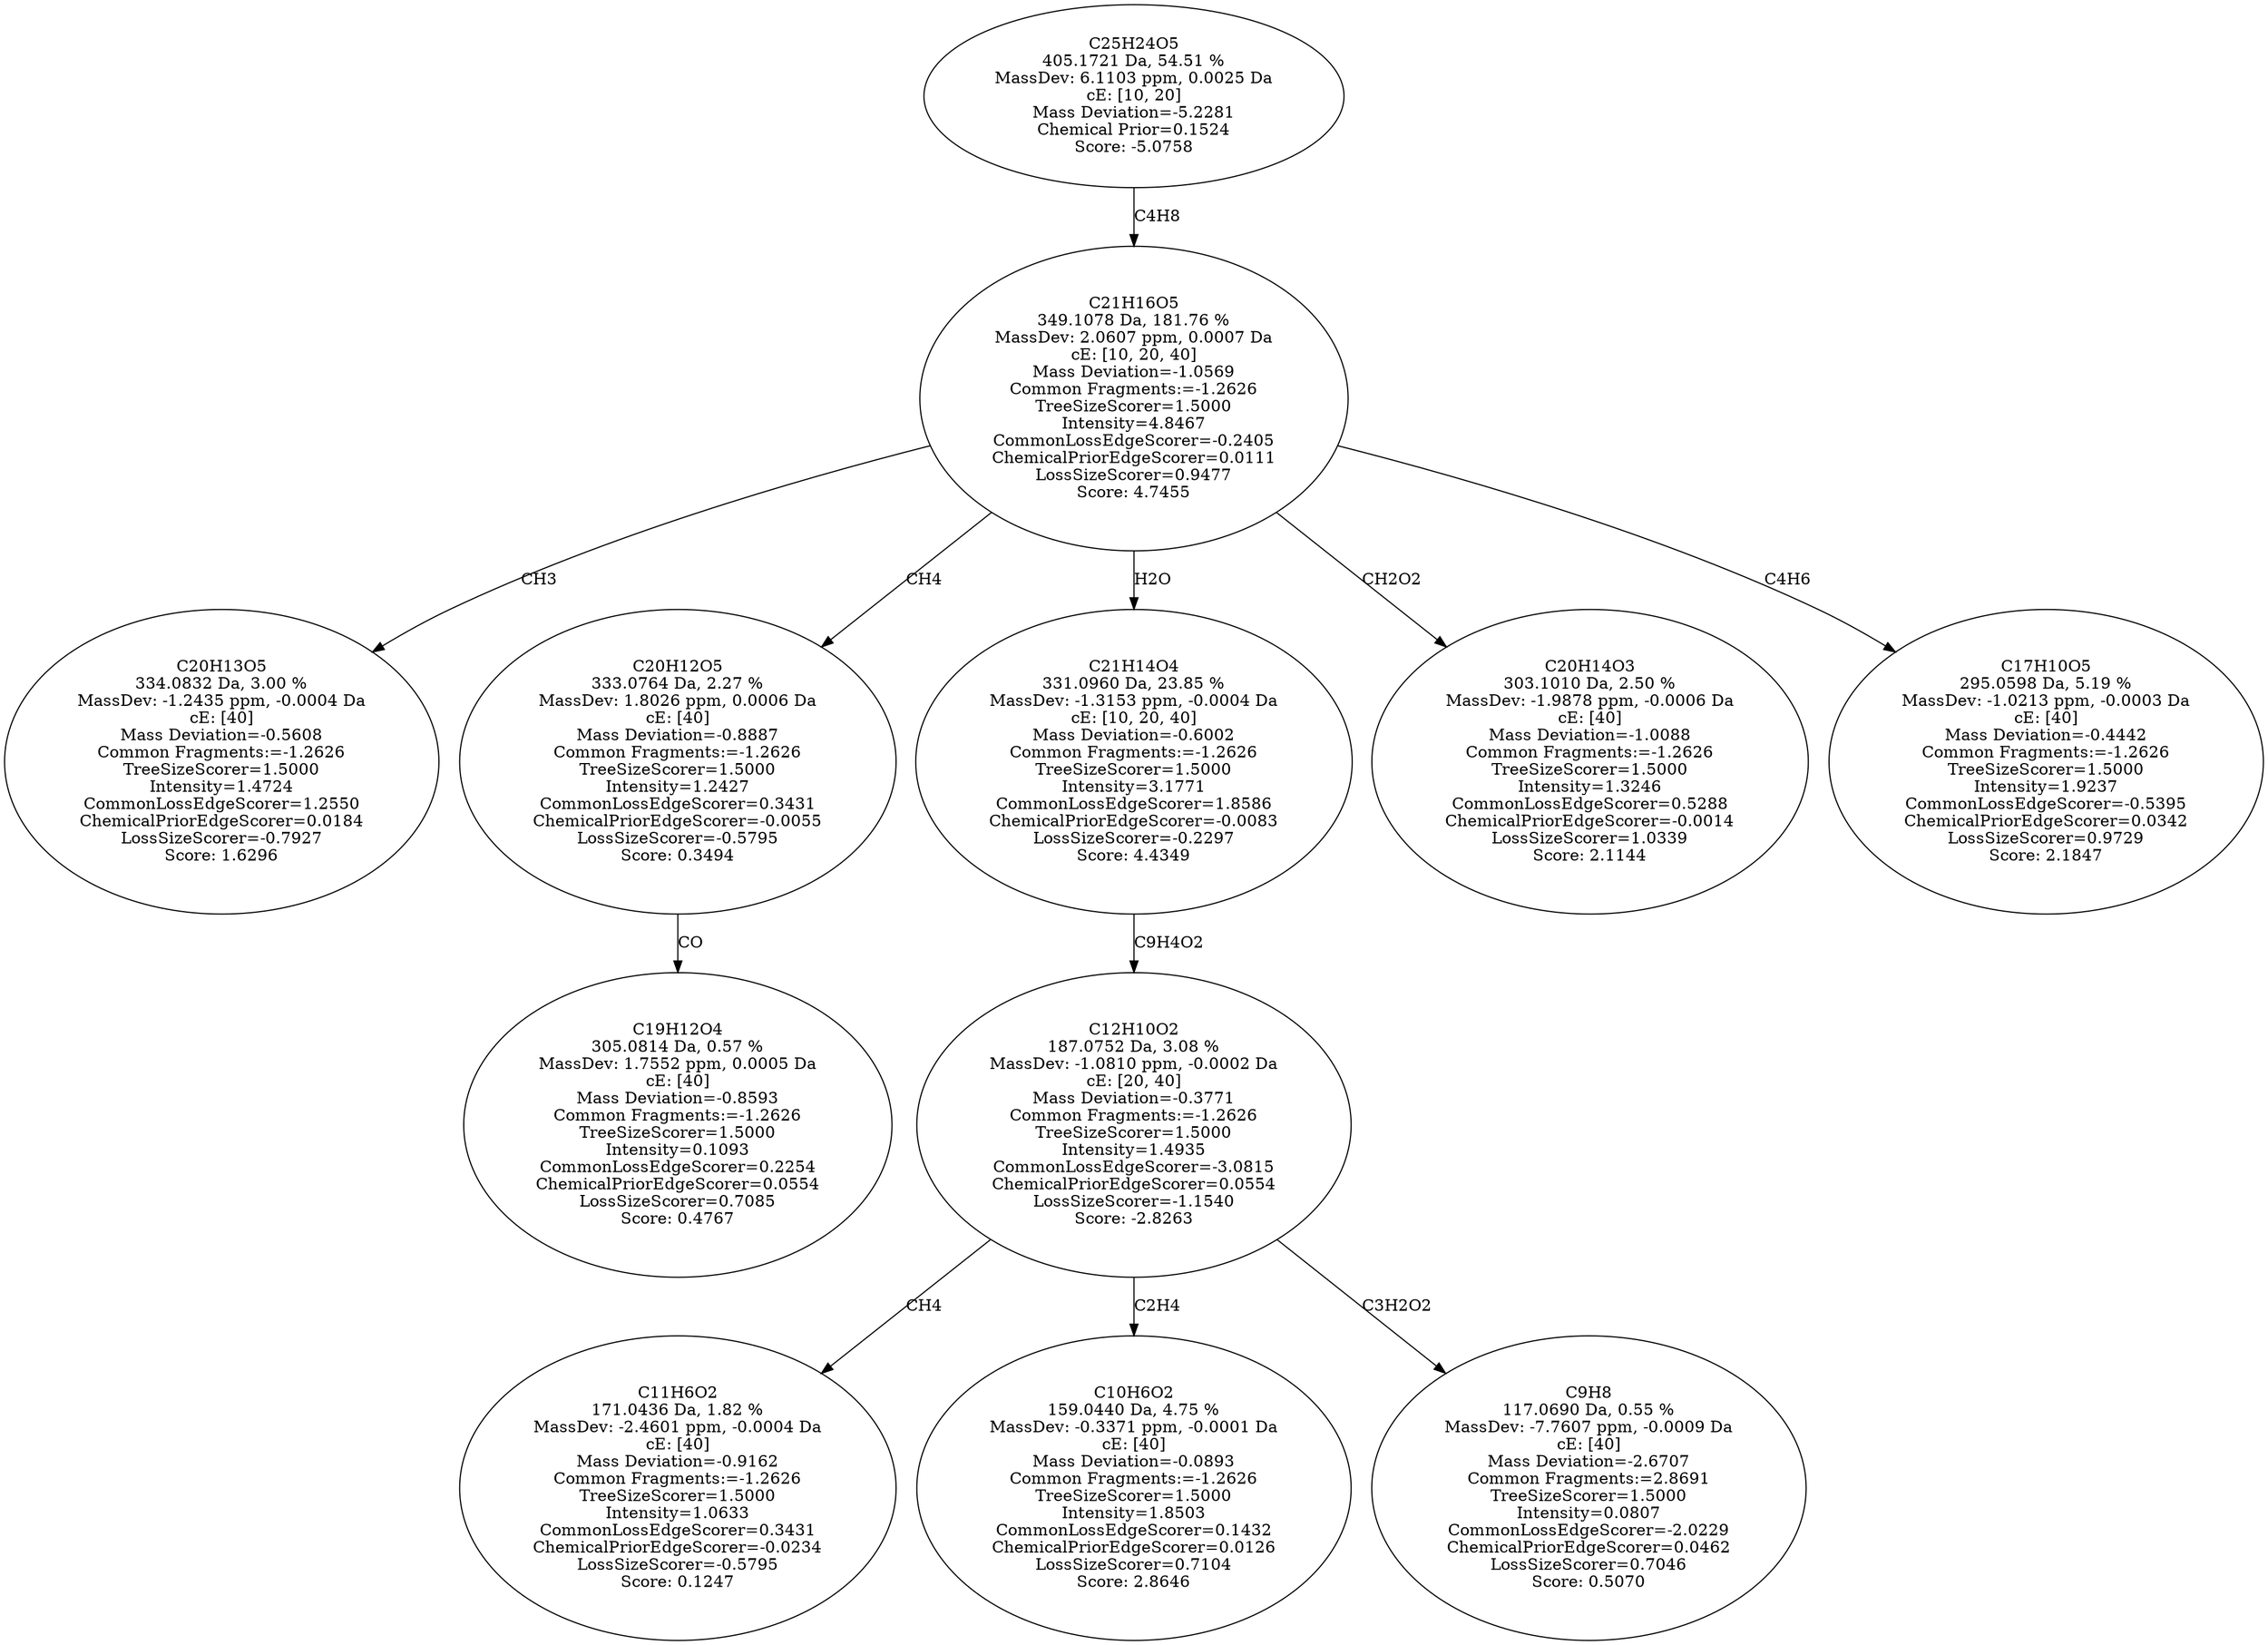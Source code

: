 strict digraph {
v1 [label="C20H13O5\n334.0832 Da, 3.00 %\nMassDev: -1.2435 ppm, -0.0004 Da\ncE: [40]\nMass Deviation=-0.5608\nCommon Fragments:=-1.2626\nTreeSizeScorer=1.5000\nIntensity=1.4724\nCommonLossEdgeScorer=1.2550\nChemicalPriorEdgeScorer=0.0184\nLossSizeScorer=-0.7927\nScore: 1.6296"];
v2 [label="C19H12O4\n305.0814 Da, 0.57 %\nMassDev: 1.7552 ppm, 0.0005 Da\ncE: [40]\nMass Deviation=-0.8593\nCommon Fragments:=-1.2626\nTreeSizeScorer=1.5000\nIntensity=0.1093\nCommonLossEdgeScorer=0.2254\nChemicalPriorEdgeScorer=0.0554\nLossSizeScorer=0.7085\nScore: 0.4767"];
v3 [label="C20H12O5\n333.0764 Da, 2.27 %\nMassDev: 1.8026 ppm, 0.0006 Da\ncE: [40]\nMass Deviation=-0.8887\nCommon Fragments:=-1.2626\nTreeSizeScorer=1.5000\nIntensity=1.2427\nCommonLossEdgeScorer=0.3431\nChemicalPriorEdgeScorer=-0.0055\nLossSizeScorer=-0.5795\nScore: 0.3494"];
v4 [label="C11H6O2\n171.0436 Da, 1.82 %\nMassDev: -2.4601 ppm, -0.0004 Da\ncE: [40]\nMass Deviation=-0.9162\nCommon Fragments:=-1.2626\nTreeSizeScorer=1.5000\nIntensity=1.0633\nCommonLossEdgeScorer=0.3431\nChemicalPriorEdgeScorer=-0.0234\nLossSizeScorer=-0.5795\nScore: 0.1247"];
v5 [label="C10H6O2\n159.0440 Da, 4.75 %\nMassDev: -0.3371 ppm, -0.0001 Da\ncE: [40]\nMass Deviation=-0.0893\nCommon Fragments:=-1.2626\nTreeSizeScorer=1.5000\nIntensity=1.8503\nCommonLossEdgeScorer=0.1432\nChemicalPriorEdgeScorer=0.0126\nLossSizeScorer=0.7104\nScore: 2.8646"];
v6 [label="C9H8\n117.0690 Da, 0.55 %\nMassDev: -7.7607 ppm, -0.0009 Da\ncE: [40]\nMass Deviation=-2.6707\nCommon Fragments:=2.8691\nTreeSizeScorer=1.5000\nIntensity=0.0807\nCommonLossEdgeScorer=-2.0229\nChemicalPriorEdgeScorer=0.0462\nLossSizeScorer=0.7046\nScore: 0.5070"];
v7 [label="C12H10O2\n187.0752 Da, 3.08 %\nMassDev: -1.0810 ppm, -0.0002 Da\ncE: [20, 40]\nMass Deviation=-0.3771\nCommon Fragments:=-1.2626\nTreeSizeScorer=1.5000\nIntensity=1.4935\nCommonLossEdgeScorer=-3.0815\nChemicalPriorEdgeScorer=0.0554\nLossSizeScorer=-1.1540\nScore: -2.8263"];
v8 [label="C21H14O4\n331.0960 Da, 23.85 %\nMassDev: -1.3153 ppm, -0.0004 Da\ncE: [10, 20, 40]\nMass Deviation=-0.6002\nCommon Fragments:=-1.2626\nTreeSizeScorer=1.5000\nIntensity=3.1771\nCommonLossEdgeScorer=1.8586\nChemicalPriorEdgeScorer=-0.0083\nLossSizeScorer=-0.2297\nScore: 4.4349"];
v9 [label="C20H14O3\n303.1010 Da, 2.50 %\nMassDev: -1.9878 ppm, -0.0006 Da\ncE: [40]\nMass Deviation=-1.0088\nCommon Fragments:=-1.2626\nTreeSizeScorer=1.5000\nIntensity=1.3246\nCommonLossEdgeScorer=0.5288\nChemicalPriorEdgeScorer=-0.0014\nLossSizeScorer=1.0339\nScore: 2.1144"];
v10 [label="C17H10O5\n295.0598 Da, 5.19 %\nMassDev: -1.0213 ppm, -0.0003 Da\ncE: [40]\nMass Deviation=-0.4442\nCommon Fragments:=-1.2626\nTreeSizeScorer=1.5000\nIntensity=1.9237\nCommonLossEdgeScorer=-0.5395\nChemicalPriorEdgeScorer=0.0342\nLossSizeScorer=0.9729\nScore: 2.1847"];
v11 [label="C21H16O5\n349.1078 Da, 181.76 %\nMassDev: 2.0607 ppm, 0.0007 Da\ncE: [10, 20, 40]\nMass Deviation=-1.0569\nCommon Fragments:=-1.2626\nTreeSizeScorer=1.5000\nIntensity=4.8467\nCommonLossEdgeScorer=-0.2405\nChemicalPriorEdgeScorer=0.0111\nLossSizeScorer=0.9477\nScore: 4.7455"];
v12 [label="C25H24O5\n405.1721 Da, 54.51 %\nMassDev: 6.1103 ppm, 0.0025 Da\ncE: [10, 20]\nMass Deviation=-5.2281\nChemical Prior=0.1524\nScore: -5.0758"];
v11 -> v1 [label="CH3"];
v3 -> v2 [label="CO"];
v11 -> v3 [label="CH4"];
v7 -> v4 [label="CH4"];
v7 -> v5 [label="C2H4"];
v7 -> v6 [label="C3H2O2"];
v8 -> v7 [label="C9H4O2"];
v11 -> v8 [label="H2O"];
v11 -> v9 [label="CH2O2"];
v11 -> v10 [label="C4H6"];
v12 -> v11 [label="C4H8"];
}